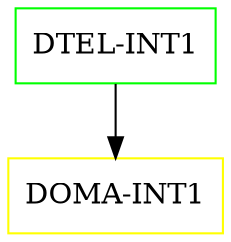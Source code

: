 digraph G {
  "DTEL-INT1" [shape=box,color=green];
  "DOMA-INT1" [shape=box,color=yellow,URL="./DOMA_INT1.html"];
  "DTEL-INT1" -> "DOMA-INT1";
}
